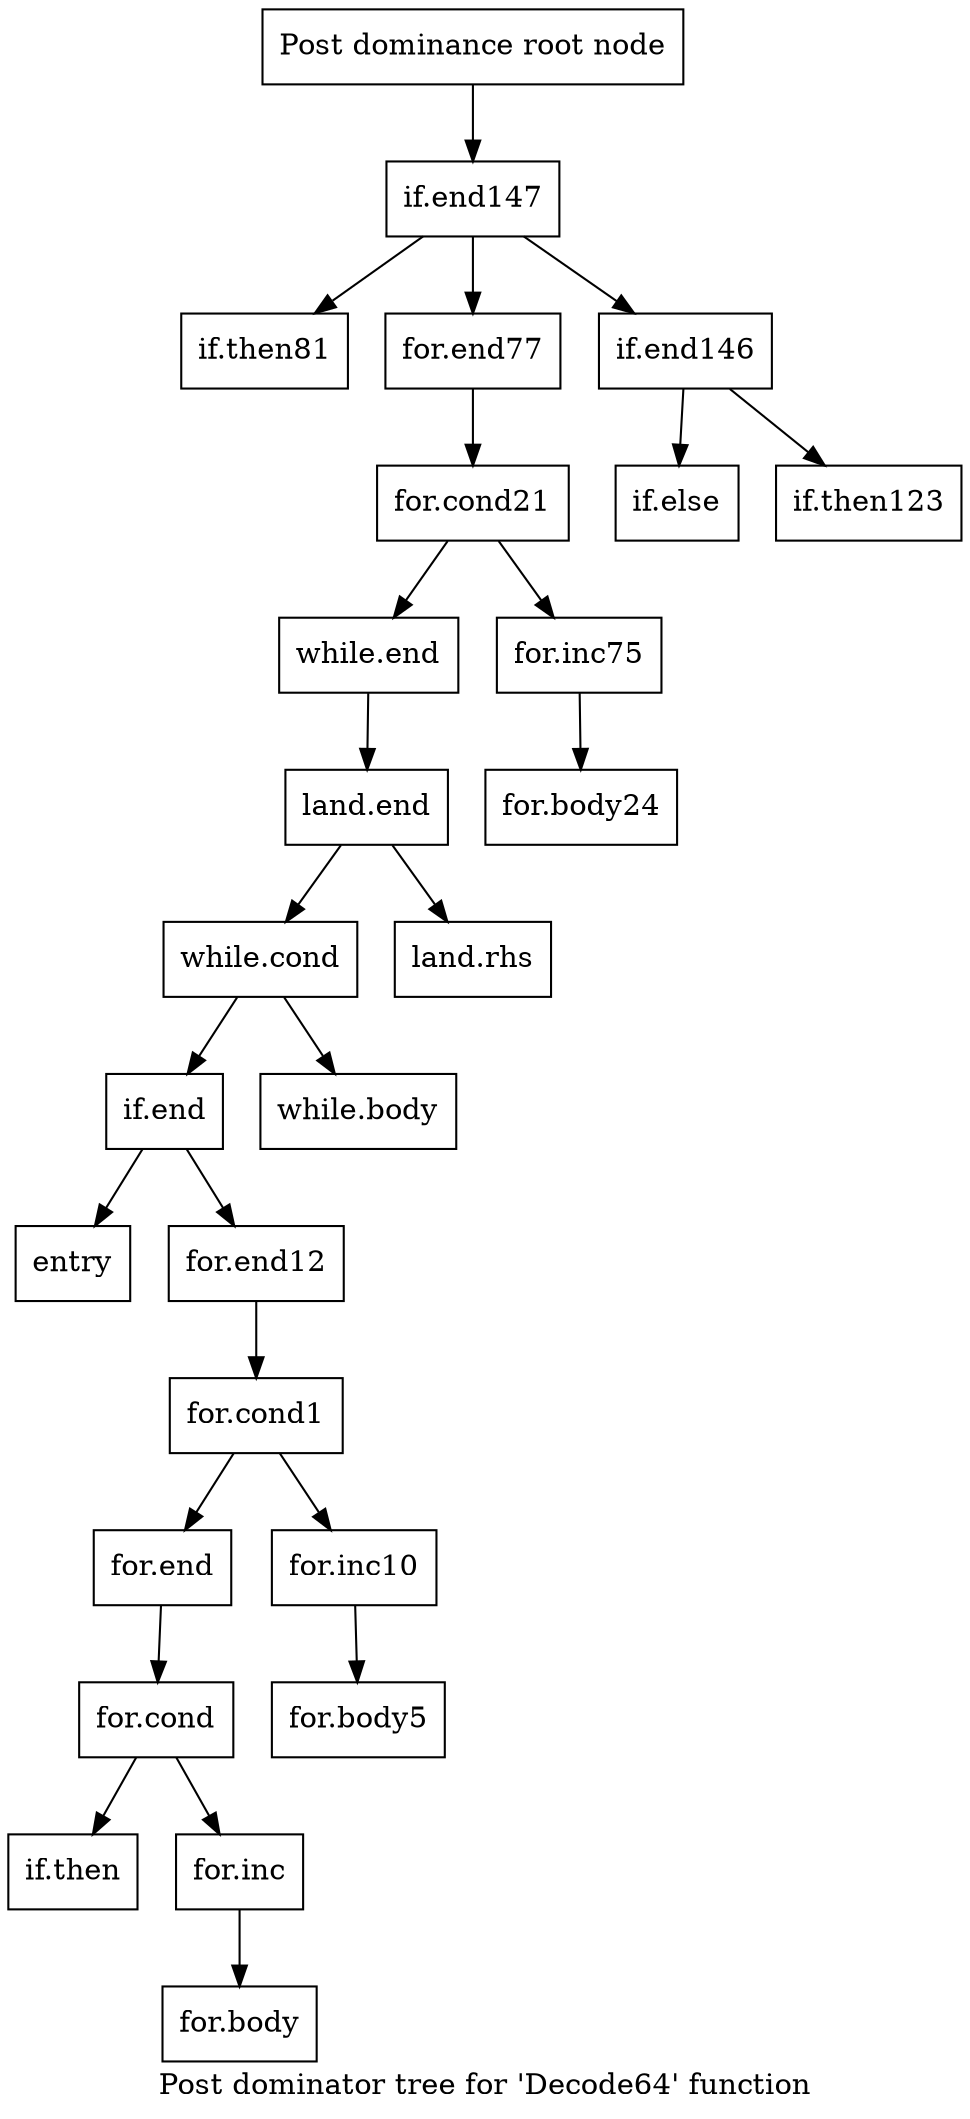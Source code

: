 digraph "Post dominator tree for 'Decode64' function" {
	label="Post dominator tree for 'Decode64' function";

	Node0xd73690 [shape=record,label="{Post dominance root node}"];
	Node0xd73690 -> Node0xd4ede0;
	Node0xd4ede0 [shape=record,label="{if.end147}"];
	Node0xd4ede0 -> Node0xd43f20;
	Node0xd4ede0 -> Node0xd25940;
	Node0xd4ede0 -> Node0xd60af0;
	Node0xd43f20 [shape=record,label="{if.then81}"];
	Node0xd25940 [shape=record,label="{for.end77}"];
	Node0xd25940 -> Node0xcf1b40;
	Node0xcf1b40 [shape=record,label="{for.cond21}"];
	Node0xcf1b40 -> Node0xd54bd0;
	Node0xcf1b40 -> Node0xd31790;
	Node0xd54bd0 [shape=record,label="{while.end}"];
	Node0xd54bd0 -> Node0xd78c20;
	Node0xd78c20 [shape=record,label="{land.end}"];
	Node0xd78c20 -> Node0xd74ab0;
	Node0xd78c20 -> Node0xd1be20;
	Node0xd74ab0 [shape=record,label="{while.cond}"];
	Node0xd74ab0 -> Node0xd61070;
	Node0xd74ab0 -> Node0xd01dc0;
	Node0xd61070 [shape=record,label="{if.end}"];
	Node0xd61070 -> Node0xd10b20;
	Node0xd61070 -> Node0xd040c0;
	Node0xd10b20 [shape=record,label="{entry}"];
	Node0xd040c0 [shape=record,label="{for.end12}"];
	Node0xd040c0 -> Node0xd44070;
	Node0xd44070 [shape=record,label="{for.cond1}"];
	Node0xd44070 -> Node0xd31920;
	Node0xd44070 -> Node0xd3ebc0;
	Node0xd31920 [shape=record,label="{for.end}"];
	Node0xd31920 -> Node0xd6ae50;
	Node0xd6ae50 [shape=record,label="{for.cond}"];
	Node0xd6ae50 -> Node0xd4d460;
	Node0xd6ae50 -> Node0xd14760;
	Node0xd4d460 [shape=record,label="{if.then}"];
	Node0xd14760 [shape=record,label="{for.inc}"];
	Node0xd14760 -> Node0xd626e0;
	Node0xd626e0 [shape=record,label="{for.body}"];
	Node0xd3ebc0 [shape=record,label="{for.inc10}"];
	Node0xd3ebc0 -> Node0xd4caa0;
	Node0xd4caa0 [shape=record,label="{for.body5}"];
	Node0xd01dc0 [shape=record,label="{while.body}"];
	Node0xd1be20 [shape=record,label="{land.rhs}"];
	Node0xd31790 [shape=record,label="{for.inc75}"];
	Node0xd31790 -> Node0xd23350;
	Node0xd23350 [shape=record,label="{for.body24}"];
	Node0xd60af0 [shape=record,label="{if.end146}"];
	Node0xd60af0 -> Node0xd33790;
	Node0xd60af0 -> Node0xd28c20;
	Node0xd33790 [shape=record,label="{if.else}"];
	Node0xd28c20 [shape=record,label="{if.then123}"];
}

